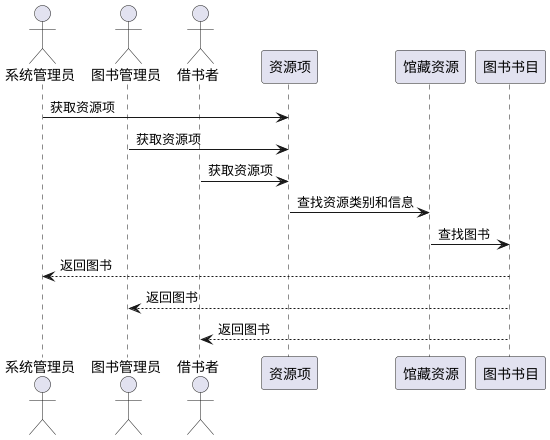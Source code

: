 @startuml
actor 系统管理员
actor 图书管理员
actor 借书者
系统管理员->资源项:获取资源项
图书管理员->资源项:获取资源项
借书者->资源项:获取资源项
资源项->馆藏资源:查找资源类别和信息
馆藏资源->图书书目:查找图书
图书书目-->系统管理员:返回图书
图书书目-->图书管理员:返回图书
图书书目-->借书者:返回图书
@enduml